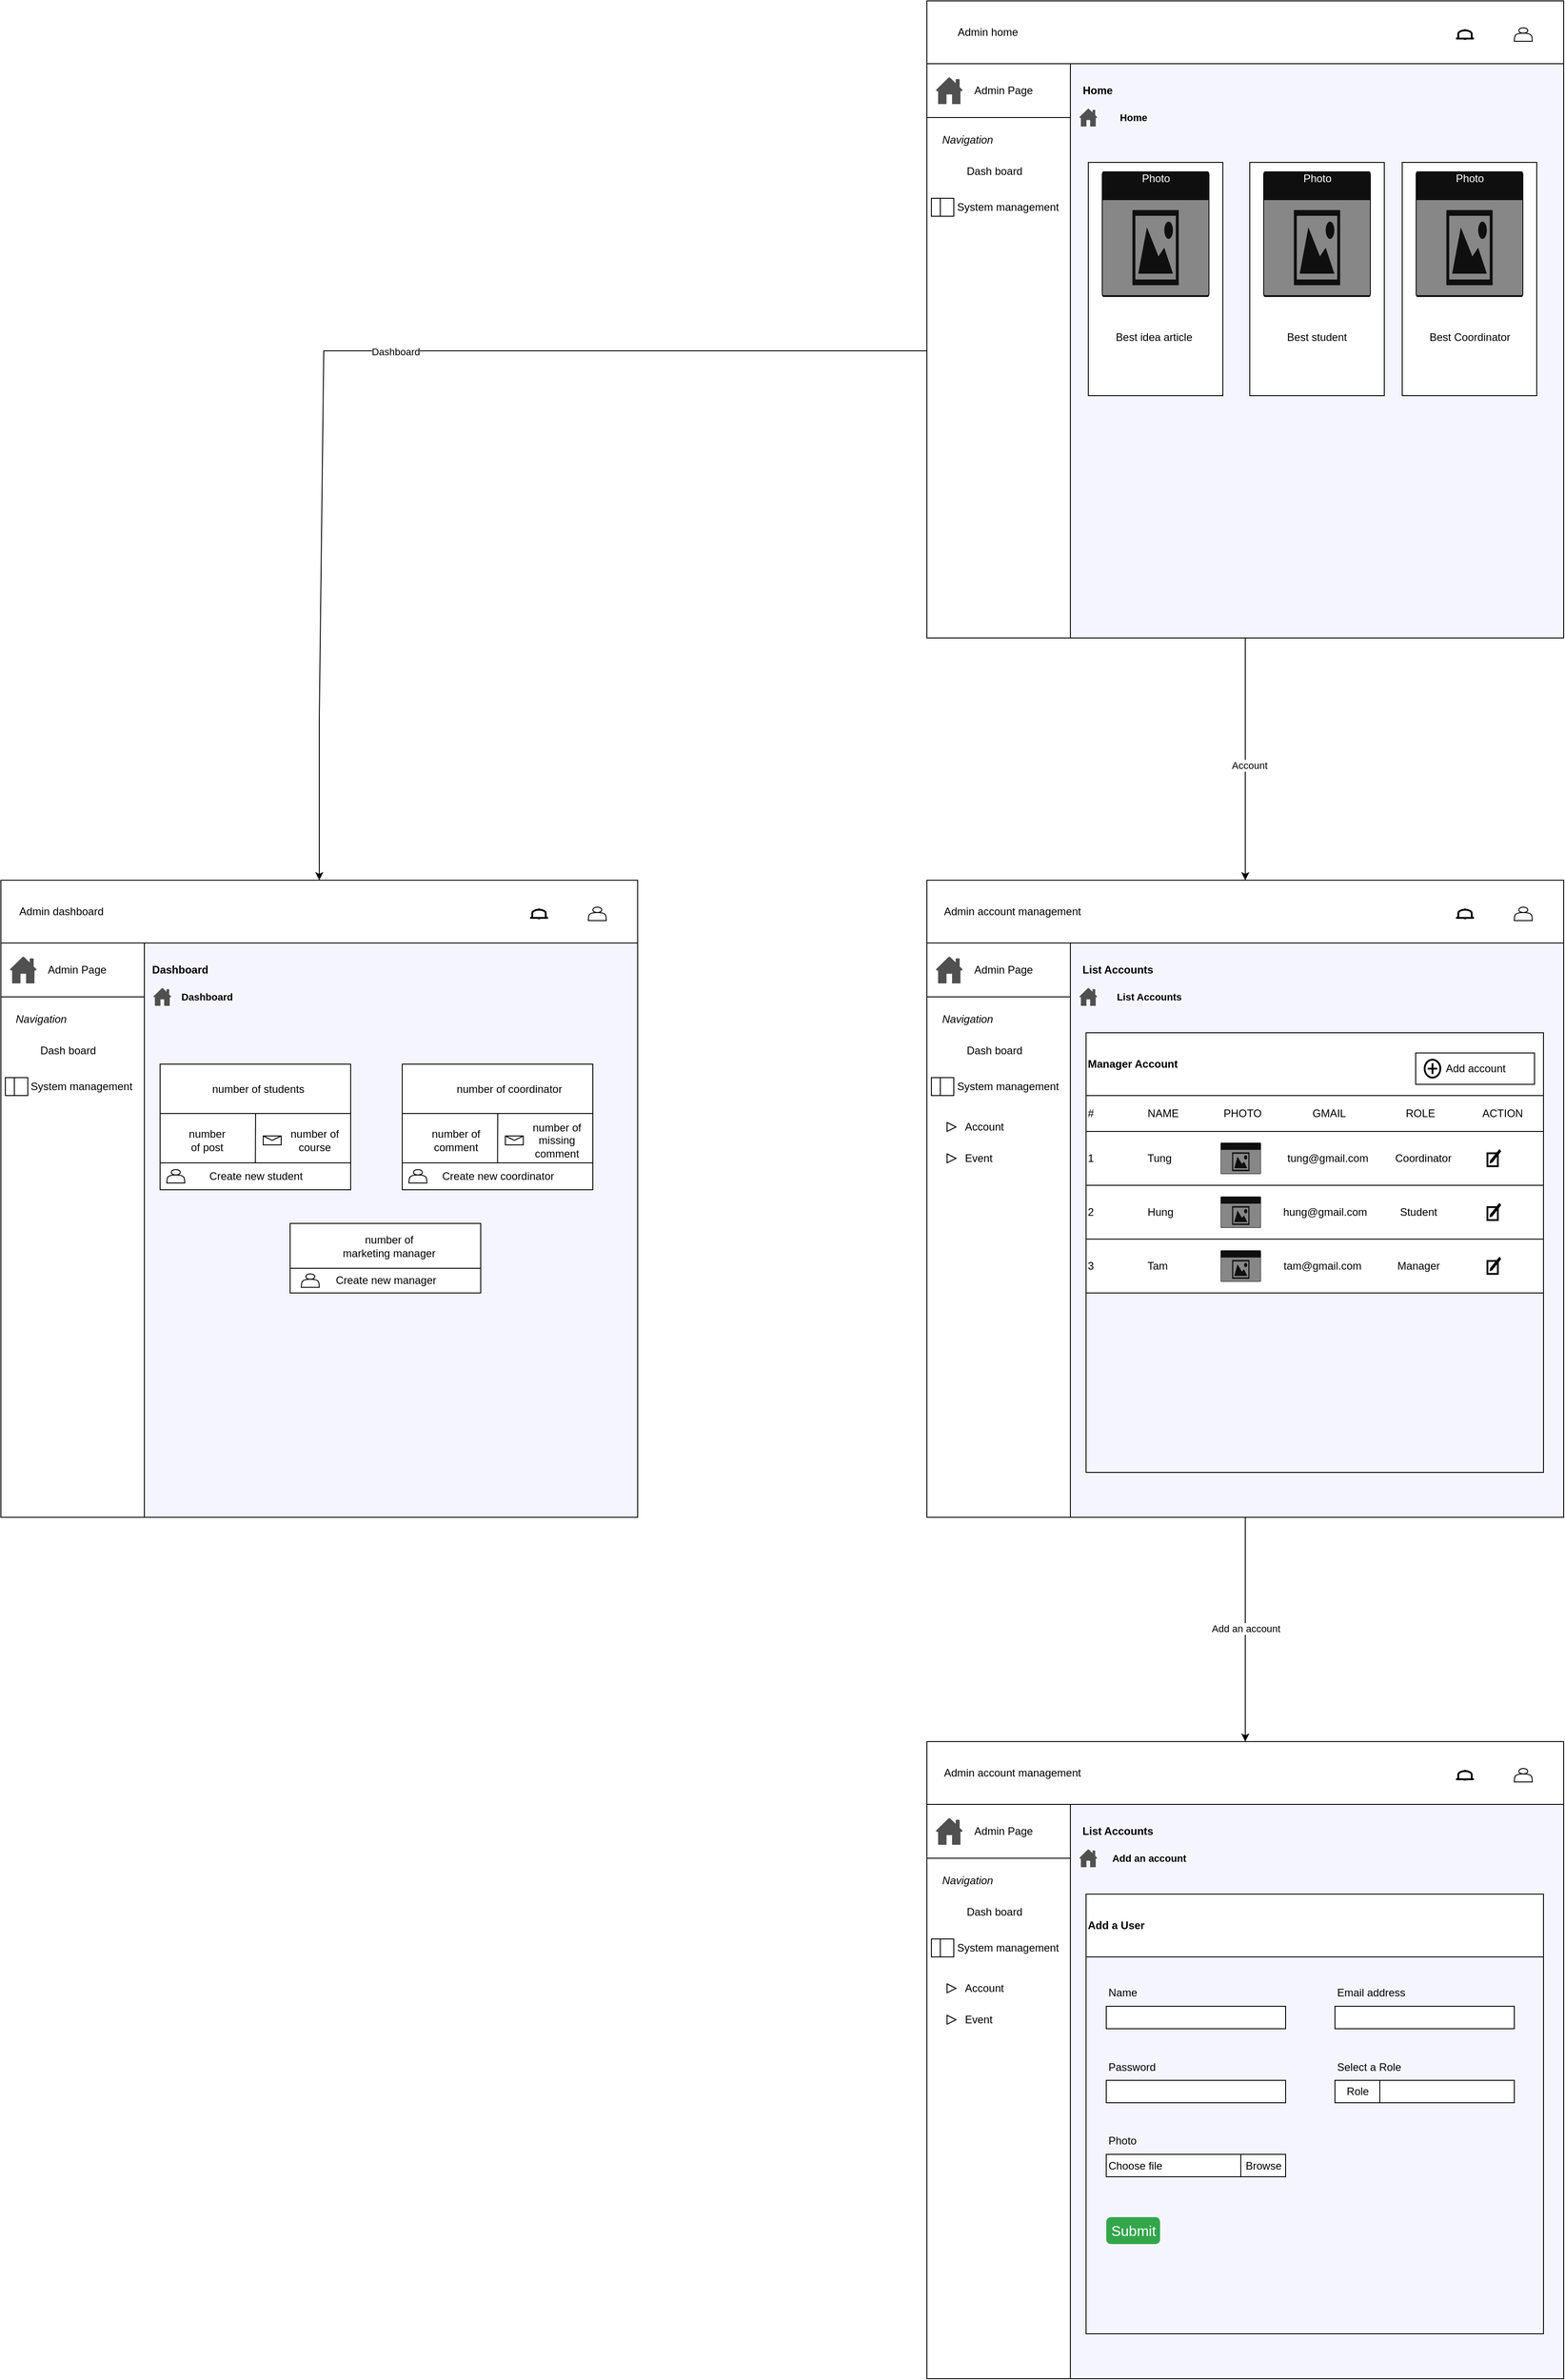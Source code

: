 <mxfile version="24.2.1" type="github">
  <diagram name="wireframe admin" id="rL5e0oN_YTX8aWdYo2cD">
    <mxGraphModel dx="2522" dy="870" grid="1" gridSize="10" guides="1" tooltips="1" connect="1" arrows="1" fold="1" page="1" pageScale="1" pageWidth="850" pageHeight="1100" math="0" shadow="0">
      <root>
        <mxCell id="0" />
        <mxCell id="1" parent="0" />
        <mxCell id="1IiO7rAWY404VuCAk3OG-1" value="" style="whiteSpace=wrap;html=1;aspect=fixed;strokeColor=#000000;fillColor=#f5f5ff;" parent="1" vertex="1">
          <mxGeometry x="332.5" y="40" width="710" height="710" as="geometry" />
        </mxCell>
        <mxCell id="1IiO7rAWY404VuCAk3OG-2" value="" style="rounded=0;whiteSpace=wrap;html=1;" parent="1" vertex="1">
          <mxGeometry x="332.5" y="40" width="710" height="70" as="geometry" />
        </mxCell>
        <mxCell id="1IiO7rAWY404VuCAk3OG-3" value="" style="rounded=0;whiteSpace=wrap;html=1;" parent="1" vertex="1">
          <mxGeometry x="332.5" y="110" width="160" height="640" as="geometry" />
        </mxCell>
        <mxCell id="1IiO7rAWY404VuCAk3OG-4" value="" style="rounded=0;whiteSpace=wrap;html=1;" parent="1" vertex="1">
          <mxGeometry x="332.5" y="110" width="160" height="60" as="geometry" />
        </mxCell>
        <mxCell id="1IiO7rAWY404VuCAk3OG-5" value="" style="shape=actor;whiteSpace=wrap;html=1;" parent="1" vertex="1">
          <mxGeometry x="987.5" y="70" width="20" height="15" as="geometry" />
        </mxCell>
        <mxCell id="1IiO7rAWY404VuCAk3OG-6" value="" style="html=1;verticalLabelPosition=bottom;align=center;labelBackgroundColor=#ffffff;verticalAlign=top;strokeWidth=2;strokeColor=#000000;shadow=0;dashed=0;shape=mxgraph.ios7.icons.bell;" parent="1" vertex="1">
          <mxGeometry x="922.5" y="72.5" width="20" height="10" as="geometry" />
        </mxCell>
        <mxCell id="1IiO7rAWY404VuCAk3OG-7" value="" style="sketch=0;pointerEvents=1;shadow=0;dashed=0;html=1;strokeColor=none;fillColor=#505050;labelPosition=center;verticalLabelPosition=bottom;verticalAlign=top;outlineConnect=0;align=center;shape=mxgraph.office.concepts.home;" parent="1" vertex="1">
          <mxGeometry x="502.5" y="160" width="20" height="20" as="geometry" />
        </mxCell>
        <mxCell id="1IiO7rAWY404VuCAk3OG-8" value="&lt;b&gt;Home&lt;/b&gt;" style="text;html=1;align=center;verticalAlign=middle;whiteSpace=wrap;rounded=0;" parent="1" vertex="1">
          <mxGeometry x="492.5" y="125" width="60" height="30" as="geometry" />
        </mxCell>
        <mxCell id="1IiO7rAWY404VuCAk3OG-9" value="&lt;b style=&quot;font-size: 11px;&quot;&gt;Home&lt;/b&gt;" style="text;html=1;align=center;verticalAlign=middle;whiteSpace=wrap;rounded=0;" parent="1" vertex="1">
          <mxGeometry x="532.5" y="155" width="60" height="30" as="geometry" />
        </mxCell>
        <mxCell id="1IiO7rAWY404VuCAk3OG-10" value="" style="sketch=0;pointerEvents=1;shadow=0;dashed=0;html=1;strokeColor=none;fillColor=#505050;labelPosition=center;verticalLabelPosition=bottom;verticalAlign=top;outlineConnect=0;align=center;shape=mxgraph.office.concepts.home;" parent="1" vertex="1">
          <mxGeometry x="342.5" y="125" width="30" height="30" as="geometry" />
        </mxCell>
        <mxCell id="1IiO7rAWY404VuCAk3OG-11" value="Admin Page" style="text;html=1;align=center;verticalAlign=middle;whiteSpace=wrap;rounded=0;" parent="1" vertex="1">
          <mxGeometry x="372.5" y="125" width="90" height="30" as="geometry" />
        </mxCell>
        <mxCell id="1IiO7rAWY404VuCAk3OG-12" value="" style="shape=image;verticalLabelPosition=bottom;labelBackgroundColor=default;verticalAlign=top;aspect=fixed;imageAspect=0;image=https://images.rawpixel.com/image_png_social_square/czNmcy1wcml2YXRlL3Jhd3BpeGVsX2ltYWdlcy93ZWJzaXRlX2NvbnRlbnQvbHIvdjk5My00MC5wbmc.png;" parent="1" vertex="1">
          <mxGeometry x="340" y="220" width="20" height="20" as="geometry" />
        </mxCell>
        <mxCell id="1IiO7rAWY404VuCAk3OG-13" value="Dash board" style="text;html=1;align=center;verticalAlign=middle;whiteSpace=wrap;rounded=0;" parent="1" vertex="1">
          <mxGeometry x="362.5" y="215" width="90" height="30" as="geometry" />
        </mxCell>
        <mxCell id="1IiO7rAWY404VuCAk3OG-14" value="" style="shape=internalStorage;whiteSpace=wrap;html=1;backgroundOutline=1;dx=10;dy=20;" parent="1" vertex="1">
          <mxGeometry x="337.5" y="260" width="25" height="20" as="geometry" />
        </mxCell>
        <mxCell id="1IiO7rAWY404VuCAk3OG-15" value="System management" style="text;html=1;align=center;verticalAlign=middle;whiteSpace=wrap;rounded=0;" parent="1" vertex="1">
          <mxGeometry x="347.5" y="257.5" width="150" height="25" as="geometry" />
        </mxCell>
        <mxCell id="1IiO7rAWY404VuCAk3OG-16" value="" style="rounded=0;whiteSpace=wrap;html=1;" parent="1" vertex="1">
          <mxGeometry x="512.5" y="220" width="150" height="260" as="geometry" />
        </mxCell>
        <mxCell id="1IiO7rAWY404VuCAk3OG-17" value="Photo" style="html=1;whiteSpace=wrap;strokeColor=none;fillColor=#0f0f10;labelPosition=center;verticalLabelPosition=middle;verticalAlign=top;align=center;fontSize=12;outlineConnect=0;spacingTop=-6;fontColor=#FFFFFF;sketch=0;shape=mxgraph.sitemap.photo;" parent="1" vertex="1">
          <mxGeometry x="527.5" y="230" width="120" height="140" as="geometry" />
        </mxCell>
        <mxCell id="1IiO7rAWY404VuCAk3OG-18" value="Best idea article&amp;nbsp;" style="text;html=1;align=center;verticalAlign=middle;whiteSpace=wrap;rounded=0;" parent="1" vertex="1">
          <mxGeometry x="530" y="400" width="115" height="30" as="geometry" />
        </mxCell>
        <mxCell id="1IiO7rAWY404VuCAk3OG-19" value="" style="rounded=0;whiteSpace=wrap;html=1;" parent="1" vertex="1">
          <mxGeometry x="692.5" y="220" width="150" height="260" as="geometry" />
        </mxCell>
        <mxCell id="1IiO7rAWY404VuCAk3OG-20" value="Photo" style="html=1;whiteSpace=wrap;strokeColor=none;fillColor=#0f0f10;labelPosition=center;verticalLabelPosition=middle;verticalAlign=top;align=center;fontSize=12;outlineConnect=0;spacingTop=-6;fontColor=#FFFFFF;sketch=0;shape=mxgraph.sitemap.photo;" parent="1" vertex="1">
          <mxGeometry x="707.5" y="230" width="120" height="140" as="geometry" />
        </mxCell>
        <mxCell id="1IiO7rAWY404VuCAk3OG-21" value="Best student" style="text;html=1;align=center;verticalAlign=middle;whiteSpace=wrap;rounded=0;" parent="1" vertex="1">
          <mxGeometry x="720" y="400" width="95" height="30" as="geometry" />
        </mxCell>
        <mxCell id="1IiO7rAWY404VuCAk3OG-22" value="" style="rounded=0;whiteSpace=wrap;html=1;" parent="1" vertex="1">
          <mxGeometry x="862.5" y="220" width="150" height="260" as="geometry" />
        </mxCell>
        <mxCell id="1IiO7rAWY404VuCAk3OG-23" value="Photo" style="html=1;whiteSpace=wrap;strokeColor=none;fillColor=#0f0f10;labelPosition=center;verticalLabelPosition=middle;verticalAlign=top;align=center;fontSize=12;outlineConnect=0;spacingTop=-6;fontColor=#FFFFFF;sketch=0;shape=mxgraph.sitemap.photo;" parent="1" vertex="1">
          <mxGeometry x="877.5" y="230" width="120" height="140" as="geometry" />
        </mxCell>
        <mxCell id="1IiO7rAWY404VuCAk3OG-24" value="Best Coordinator" style="text;html=1;align=center;verticalAlign=middle;whiteSpace=wrap;rounded=0;" parent="1" vertex="1">
          <mxGeometry x="887.5" y="400" width="100" height="30" as="geometry" />
        </mxCell>
        <mxCell id="1IiO7rAWY404VuCAk3OG-25" value="&lt;i&gt;Navigation&lt;/i&gt;" style="text;html=1;align=center;verticalAlign=middle;whiteSpace=wrap;rounded=0;" parent="1" vertex="1">
          <mxGeometry x="347.5" y="180" width="60" height="30" as="geometry" />
        </mxCell>
        <mxCell id="1IiO7rAWY404VuCAk3OG-26" value="Admin home" style="text;html=1;align=center;verticalAlign=middle;whiteSpace=wrap;rounded=0;" parent="1" vertex="1">
          <mxGeometry x="347.5" y="60" width="105" height="30" as="geometry" />
        </mxCell>
        <mxCell id="1IiO7rAWY404VuCAk3OG-27" value="" style="whiteSpace=wrap;html=1;aspect=fixed;strokeColor=#000000;fillColor=#f5f5ff;" parent="1" vertex="1">
          <mxGeometry x="-700" y="1020" width="710" height="710" as="geometry" />
        </mxCell>
        <mxCell id="1IiO7rAWY404VuCAk3OG-28" value="" style="rounded=0;whiteSpace=wrap;html=1;" parent="1" vertex="1">
          <mxGeometry x="-700" y="1020" width="710" height="70" as="geometry" />
        </mxCell>
        <mxCell id="1IiO7rAWY404VuCAk3OG-29" value="" style="rounded=0;whiteSpace=wrap;html=1;" parent="1" vertex="1">
          <mxGeometry x="-700" y="1090" width="160" height="640" as="geometry" />
        </mxCell>
        <mxCell id="1IiO7rAWY404VuCAk3OG-30" value="" style="rounded=0;whiteSpace=wrap;html=1;" parent="1" vertex="1">
          <mxGeometry x="-700" y="1090" width="160" height="60" as="geometry" />
        </mxCell>
        <mxCell id="1IiO7rAWY404VuCAk3OG-31" value="" style="shape=actor;whiteSpace=wrap;html=1;" parent="1" vertex="1">
          <mxGeometry x="-45" y="1050" width="20" height="15" as="geometry" />
        </mxCell>
        <mxCell id="1IiO7rAWY404VuCAk3OG-32" value="" style="html=1;verticalLabelPosition=bottom;align=center;labelBackgroundColor=#ffffff;verticalAlign=top;strokeWidth=2;strokeColor=#000000;shadow=0;dashed=0;shape=mxgraph.ios7.icons.bell;" parent="1" vertex="1">
          <mxGeometry x="-110" y="1052.5" width="20" height="10" as="geometry" />
        </mxCell>
        <mxCell id="1IiO7rAWY404VuCAk3OG-33" value="" style="sketch=0;pointerEvents=1;shadow=0;dashed=0;html=1;strokeColor=none;fillColor=#505050;labelPosition=center;verticalLabelPosition=bottom;verticalAlign=top;outlineConnect=0;align=center;shape=mxgraph.office.concepts.home;" parent="1" vertex="1">
          <mxGeometry x="-530" y="1140" width="20" height="20" as="geometry" />
        </mxCell>
        <mxCell id="1IiO7rAWY404VuCAk3OG-34" value="&lt;b&gt;Dashboard&lt;/b&gt;" style="text;html=1;align=center;verticalAlign=middle;whiteSpace=wrap;rounded=0;" parent="1" vertex="1">
          <mxGeometry x="-530" y="1105" width="60" height="30" as="geometry" />
        </mxCell>
        <mxCell id="1IiO7rAWY404VuCAk3OG-35" value="&lt;b style=&quot;font-size: 11px;&quot;&gt;Dashboard&lt;/b&gt;" style="text;html=1;align=center;verticalAlign=middle;whiteSpace=wrap;rounded=0;" parent="1" vertex="1">
          <mxGeometry x="-500" y="1135" width="60" height="30" as="geometry" />
        </mxCell>
        <mxCell id="1IiO7rAWY404VuCAk3OG-36" value="" style="sketch=0;pointerEvents=1;shadow=0;dashed=0;html=1;strokeColor=none;fillColor=#505050;labelPosition=center;verticalLabelPosition=bottom;verticalAlign=top;outlineConnect=0;align=center;shape=mxgraph.office.concepts.home;" parent="1" vertex="1">
          <mxGeometry x="-690" y="1105" width="30" height="30" as="geometry" />
        </mxCell>
        <mxCell id="1IiO7rAWY404VuCAk3OG-37" value="Admin Page" style="text;html=1;align=center;verticalAlign=middle;whiteSpace=wrap;rounded=0;" parent="1" vertex="1">
          <mxGeometry x="-660" y="1105" width="90" height="30" as="geometry" />
        </mxCell>
        <mxCell id="1IiO7rAWY404VuCAk3OG-38" value="" style="shape=image;verticalLabelPosition=bottom;labelBackgroundColor=default;verticalAlign=top;aspect=fixed;imageAspect=0;image=https://images.rawpixel.com/image_png_social_square/czNmcy1wcml2YXRlL3Jhd3BpeGVsX2ltYWdlcy93ZWJzaXRlX2NvbnRlbnQvbHIvdjk5My00MC5wbmc.png;" parent="1" vertex="1">
          <mxGeometry x="-692.5" y="1200" width="20" height="20" as="geometry" />
        </mxCell>
        <mxCell id="1IiO7rAWY404VuCAk3OG-39" value="Dash board" style="text;html=1;align=center;verticalAlign=middle;whiteSpace=wrap;rounded=0;" parent="1" vertex="1">
          <mxGeometry x="-670" y="1195" width="90" height="30" as="geometry" />
        </mxCell>
        <mxCell id="1IiO7rAWY404VuCAk3OG-40" value="" style="shape=internalStorage;whiteSpace=wrap;html=1;backgroundOutline=1;dx=10;dy=20;" parent="1" vertex="1">
          <mxGeometry x="-695" y="1240" width="25" height="20" as="geometry" />
        </mxCell>
        <mxCell id="1IiO7rAWY404VuCAk3OG-41" value="System management" style="text;html=1;align=center;verticalAlign=middle;whiteSpace=wrap;rounded=0;" parent="1" vertex="1">
          <mxGeometry x="-685" y="1237.5" width="150" height="25" as="geometry" />
        </mxCell>
        <mxCell id="1IiO7rAWY404VuCAk3OG-42" value="&lt;i&gt;Navigation&lt;/i&gt;" style="text;html=1;align=center;verticalAlign=middle;whiteSpace=wrap;rounded=0;" parent="1" vertex="1">
          <mxGeometry x="-685" y="1160" width="60" height="30" as="geometry" />
        </mxCell>
        <mxCell id="1IiO7rAWY404VuCAk3OG-43" value="Admin dashboard" style="text;html=1;align=center;verticalAlign=middle;whiteSpace=wrap;rounded=0;" parent="1" vertex="1">
          <mxGeometry x="-685" y="1040" width="105" height="30" as="geometry" />
        </mxCell>
        <mxCell id="1IiO7rAWY404VuCAk3OG-44" value="" style="rounded=0;whiteSpace=wrap;html=1;" parent="1" vertex="1">
          <mxGeometry x="-522.5" y="1225" width="212.5" height="110" as="geometry" />
        </mxCell>
        <mxCell id="1IiO7rAWY404VuCAk3OG-45" value="" style="endArrow=none;html=1;rounded=0;exitX=0;exitY=0.5;exitDx=0;exitDy=0;entryX=1;entryY=0.5;entryDx=0;entryDy=0;" parent="1" source="1IiO7rAWY404VuCAk3OG-44" target="1IiO7rAWY404VuCAk3OG-44" edge="1">
          <mxGeometry width="50" height="50" relative="1" as="geometry">
            <mxPoint x="-420" y="1330" as="sourcePoint" />
            <mxPoint x="-440" y="1290" as="targetPoint" />
          </mxGeometry>
        </mxCell>
        <mxCell id="1IiO7rAWY404VuCAk3OG-46" value="" style="endArrow=none;html=1;rounded=0;exitX=0.5;exitY=1;exitDx=0;exitDy=0;" parent="1" source="1IiO7rAWY404VuCAk3OG-44" edge="1">
          <mxGeometry width="50" height="50" relative="1" as="geometry">
            <mxPoint x="-420" y="1330" as="sourcePoint" />
            <mxPoint x="-416" y="1280" as="targetPoint" />
          </mxGeometry>
        </mxCell>
        <mxCell id="1IiO7rAWY404VuCAk3OG-47" value="" style="shape=image;html=1;verticalAlign=top;verticalLabelPosition=bottom;labelBackgroundColor=#ffffff;imageAspect=0;aspect=fixed;image=https://cdn0.iconfinder.com/data/icons/evericons-24px-vol-1/24/eye-128.png" parent="1" vertex="1">
          <mxGeometry x="-515" y="1242.5" width="20" height="20" as="geometry" />
        </mxCell>
        <mxCell id="1IiO7rAWY404VuCAk3OG-48" value="number of course" style="text;html=1;align=center;verticalAlign=middle;whiteSpace=wrap;rounded=0;" parent="1" vertex="1">
          <mxGeometry x="-380" y="1295" width="60" height="30" as="geometry" />
        </mxCell>
        <mxCell id="1IiO7rAWY404VuCAk3OG-49" value="number of students" style="text;html=1;align=center;verticalAlign=middle;whiteSpace=wrap;rounded=0;" parent="1" vertex="1">
          <mxGeometry x="-466.25" y="1237.5" width="106.25" height="30" as="geometry" />
        </mxCell>
        <mxCell id="1IiO7rAWY404VuCAk3OG-50" value="" style="shape=image;html=1;verticalAlign=top;verticalLabelPosition=bottom;labelBackgroundColor=#ffffff;imageAspect=0;aspect=fixed;image=https://cdn4.iconfinder.com/data/icons/48-bubbles/48/12.File-128.png" parent="1" vertex="1">
          <mxGeometry x="-515" y="1300" width="20" height="20" as="geometry" />
        </mxCell>
        <mxCell id="1IiO7rAWY404VuCAk3OG-51" value="number of post" style="text;html=1;align=center;verticalAlign=middle;whiteSpace=wrap;rounded=0;" parent="1" vertex="1">
          <mxGeometry x="-495" y="1295" width="50" height="30" as="geometry" />
        </mxCell>
        <mxCell id="1IiO7rAWY404VuCAk3OG-52" value="" style="shape=message;html=1;html=1;outlineConnect=0;labelPosition=center;verticalLabelPosition=bottom;align=center;verticalAlign=top;" parent="1" vertex="1">
          <mxGeometry x="-407.5" y="1305" width="20" height="10" as="geometry" />
        </mxCell>
        <mxCell id="1IiO7rAWY404VuCAk3OG-53" value="" style="rounded=0;whiteSpace=wrap;html=1;" parent="1" vertex="1">
          <mxGeometry x="-252.5" y="1225" width="212.5" height="110" as="geometry" />
        </mxCell>
        <mxCell id="1IiO7rAWY404VuCAk3OG-54" value="" style="endArrow=none;html=1;rounded=0;exitX=0;exitY=0.5;exitDx=0;exitDy=0;entryX=1;entryY=0.5;entryDx=0;entryDy=0;" parent="1" source="1IiO7rAWY404VuCAk3OG-53" target="1IiO7rAWY404VuCAk3OG-53" edge="1">
          <mxGeometry width="50" height="50" relative="1" as="geometry">
            <mxPoint x="-150" y="1330" as="sourcePoint" />
            <mxPoint x="-170" y="1290" as="targetPoint" />
          </mxGeometry>
        </mxCell>
        <mxCell id="1IiO7rAWY404VuCAk3OG-55" value="" style="endArrow=none;html=1;rounded=0;exitX=0.5;exitY=1;exitDx=0;exitDy=0;" parent="1" source="1IiO7rAWY404VuCAk3OG-53" edge="1">
          <mxGeometry width="50" height="50" relative="1" as="geometry">
            <mxPoint x="-150" y="1330" as="sourcePoint" />
            <mxPoint x="-146" y="1280" as="targetPoint" />
          </mxGeometry>
        </mxCell>
        <mxCell id="1IiO7rAWY404VuCAk3OG-56" value="" style="shape=image;html=1;verticalAlign=top;verticalLabelPosition=bottom;labelBackgroundColor=#ffffff;imageAspect=0;aspect=fixed;image=https://cdn0.iconfinder.com/data/icons/evericons-24px-vol-1/24/eye-128.png" parent="1" vertex="1">
          <mxGeometry x="-245" y="1242.5" width="20" height="20" as="geometry" />
        </mxCell>
        <mxCell id="1IiO7rAWY404VuCAk3OG-57" value="number of missing comment" style="text;html=1;align=center;verticalAlign=middle;whiteSpace=wrap;rounded=0;" parent="1" vertex="1">
          <mxGeometry x="-110" y="1295" width="60" height="30" as="geometry" />
        </mxCell>
        <mxCell id="1IiO7rAWY404VuCAk3OG-58" value="number of coordinator" style="text;html=1;align=center;verticalAlign=middle;whiteSpace=wrap;rounded=0;" parent="1" vertex="1">
          <mxGeometry x="-196.25" y="1237.5" width="126.25" height="30" as="geometry" />
        </mxCell>
        <mxCell id="1IiO7rAWY404VuCAk3OG-59" value="" style="shape=image;html=1;verticalAlign=top;verticalLabelPosition=bottom;labelBackgroundColor=#ffffff;imageAspect=0;aspect=fixed;image=https://cdn4.iconfinder.com/data/icons/48-bubbles/48/12.File-128.png" parent="1" vertex="1">
          <mxGeometry x="-245" y="1300" width="20" height="20" as="geometry" />
        </mxCell>
        <mxCell id="1IiO7rAWY404VuCAk3OG-60" value="number of comment" style="text;html=1;align=center;verticalAlign=middle;whiteSpace=wrap;rounded=0;" parent="1" vertex="1">
          <mxGeometry x="-225" y="1295" width="65" height="30" as="geometry" />
        </mxCell>
        <mxCell id="1IiO7rAWY404VuCAk3OG-61" value="" style="shape=message;html=1;html=1;outlineConnect=0;labelPosition=center;verticalLabelPosition=bottom;align=center;verticalAlign=top;" parent="1" vertex="1">
          <mxGeometry x="-137.5" y="1305" width="20" height="10" as="geometry" />
        </mxCell>
        <mxCell id="1IiO7rAWY404VuCAk3OG-62" value="" style="rounded=0;whiteSpace=wrap;html=1;" parent="1" vertex="1">
          <mxGeometry x="-377.5" y="1402.5" width="212.5" height="50" as="geometry" />
        </mxCell>
        <mxCell id="1IiO7rAWY404VuCAk3OG-63" value="" style="shape=image;html=1;verticalAlign=top;verticalLabelPosition=bottom;labelBackgroundColor=#ffffff;imageAspect=0;aspect=fixed;image=https://cdn0.iconfinder.com/data/icons/evericons-24px-vol-1/24/eye-128.png" parent="1" vertex="1">
          <mxGeometry x="-365" y="1417.5" width="20" height="20" as="geometry" />
        </mxCell>
        <mxCell id="1IiO7rAWY404VuCAk3OG-64" value="number of marketing manager" style="text;html=1;align=center;verticalAlign=middle;whiteSpace=wrap;rounded=0;" parent="1" vertex="1">
          <mxGeometry x="-320" y="1412.5" width="106.25" height="30" as="geometry" />
        </mxCell>
        <mxCell id="1IiO7rAWY404VuCAk3OG-65" value="Create new student" style="rounded=0;whiteSpace=wrap;html=1;" parent="1" vertex="1">
          <mxGeometry x="-522.5" y="1335" width="212.5" height="30" as="geometry" />
        </mxCell>
        <mxCell id="1IiO7rAWY404VuCAk3OG-66" value="" style="shape=actor;whiteSpace=wrap;html=1;" parent="1" vertex="1">
          <mxGeometry x="-515" y="1342.5" width="20" height="15" as="geometry" />
        </mxCell>
        <mxCell id="1IiO7rAWY404VuCAk3OG-67" value="Create new coordinator" style="rounded=0;whiteSpace=wrap;html=1;" parent="1" vertex="1">
          <mxGeometry x="-252.5" y="1335" width="212.5" height="30" as="geometry" />
        </mxCell>
        <mxCell id="1IiO7rAWY404VuCAk3OG-68" value="" style="shape=actor;whiteSpace=wrap;html=1;" parent="1" vertex="1">
          <mxGeometry x="-245" y="1342.5" width="20" height="15" as="geometry" />
        </mxCell>
        <mxCell id="1IiO7rAWY404VuCAk3OG-69" value="Create new manager" style="rounded=0;whiteSpace=wrap;html=1;" parent="1" vertex="1">
          <mxGeometry x="-377.5" y="1452.5" width="212.5" height="27.5" as="geometry" />
        </mxCell>
        <mxCell id="1IiO7rAWY404VuCAk3OG-70" value="" style="shape=actor;whiteSpace=wrap;html=1;" parent="1" vertex="1">
          <mxGeometry x="-365" y="1458.75" width="20" height="15" as="geometry" />
        </mxCell>
        <mxCell id="1IiO7rAWY404VuCAk3OG-71" value="" style="whiteSpace=wrap;html=1;aspect=fixed;strokeColor=#000000;fillColor=#f5f5ff;" parent="1" vertex="1">
          <mxGeometry x="332.5" y="1020" width="710" height="710" as="geometry" />
        </mxCell>
        <mxCell id="1IiO7rAWY404VuCAk3OG-72" value="" style="rounded=0;whiteSpace=wrap;html=1;" parent="1" vertex="1">
          <mxGeometry x="332.5" y="1020" width="710" height="70" as="geometry" />
        </mxCell>
        <mxCell id="1IiO7rAWY404VuCAk3OG-73" value="" style="rounded=0;whiteSpace=wrap;html=1;" parent="1" vertex="1">
          <mxGeometry x="332.5" y="1090" width="160" height="640" as="geometry" />
        </mxCell>
        <mxCell id="1IiO7rAWY404VuCAk3OG-74" value="" style="rounded=0;whiteSpace=wrap;html=1;" parent="1" vertex="1">
          <mxGeometry x="332.5" y="1090" width="160" height="60" as="geometry" />
        </mxCell>
        <mxCell id="1IiO7rAWY404VuCAk3OG-75" value="" style="shape=actor;whiteSpace=wrap;html=1;" parent="1" vertex="1">
          <mxGeometry x="987.5" y="1050" width="20" height="15" as="geometry" />
        </mxCell>
        <mxCell id="1IiO7rAWY404VuCAk3OG-76" value="" style="html=1;verticalLabelPosition=bottom;align=center;labelBackgroundColor=#ffffff;verticalAlign=top;strokeWidth=2;strokeColor=#000000;shadow=0;dashed=0;shape=mxgraph.ios7.icons.bell;" parent="1" vertex="1">
          <mxGeometry x="922.5" y="1052.5" width="20" height="10" as="geometry" />
        </mxCell>
        <mxCell id="1IiO7rAWY404VuCAk3OG-77" value="" style="sketch=0;pointerEvents=1;shadow=0;dashed=0;html=1;strokeColor=none;fillColor=#505050;labelPosition=center;verticalLabelPosition=bottom;verticalAlign=top;outlineConnect=0;align=center;shape=mxgraph.office.concepts.home;" parent="1" vertex="1">
          <mxGeometry x="502.5" y="1140" width="20" height="20" as="geometry" />
        </mxCell>
        <mxCell id="1IiO7rAWY404VuCAk3OG-78" value="&lt;b&gt;List Accounts&lt;/b&gt;" style="text;html=1;align=center;verticalAlign=middle;whiteSpace=wrap;rounded=0;" parent="1" vertex="1">
          <mxGeometry x="502.5" y="1105" width="85" height="30" as="geometry" />
        </mxCell>
        <mxCell id="1IiO7rAWY404VuCAk3OG-79" value="&lt;b style=&quot;font-size: 11px;&quot;&gt;List Accounts&lt;/b&gt;" style="text;html=1;align=center;verticalAlign=middle;whiteSpace=wrap;rounded=0;" parent="1" vertex="1">
          <mxGeometry x="532.5" y="1135" width="95" height="30" as="geometry" />
        </mxCell>
        <mxCell id="1IiO7rAWY404VuCAk3OG-80" value="" style="sketch=0;pointerEvents=1;shadow=0;dashed=0;html=1;strokeColor=none;fillColor=#505050;labelPosition=center;verticalLabelPosition=bottom;verticalAlign=top;outlineConnect=0;align=center;shape=mxgraph.office.concepts.home;" parent="1" vertex="1">
          <mxGeometry x="342.5" y="1105" width="30" height="30" as="geometry" />
        </mxCell>
        <mxCell id="1IiO7rAWY404VuCAk3OG-81" value="Admin Page" style="text;html=1;align=center;verticalAlign=middle;whiteSpace=wrap;rounded=0;" parent="1" vertex="1">
          <mxGeometry x="372.5" y="1105" width="90" height="30" as="geometry" />
        </mxCell>
        <mxCell id="1IiO7rAWY404VuCAk3OG-82" value="" style="shape=image;verticalLabelPosition=bottom;labelBackgroundColor=default;verticalAlign=top;aspect=fixed;imageAspect=0;image=https://images.rawpixel.com/image_png_social_square/czNmcy1wcml2YXRlL3Jhd3BpeGVsX2ltYWdlcy93ZWJzaXRlX2NvbnRlbnQvbHIvdjk5My00MC5wbmc.png;" parent="1" vertex="1">
          <mxGeometry x="340" y="1200" width="20" height="20" as="geometry" />
        </mxCell>
        <mxCell id="1IiO7rAWY404VuCAk3OG-83" value="Dash board" style="text;html=1;align=center;verticalAlign=middle;whiteSpace=wrap;rounded=0;" parent="1" vertex="1">
          <mxGeometry x="362.5" y="1195" width="90" height="30" as="geometry" />
        </mxCell>
        <mxCell id="1IiO7rAWY404VuCAk3OG-84" value="" style="shape=internalStorage;whiteSpace=wrap;html=1;backgroundOutline=1;dx=10;dy=20;" parent="1" vertex="1">
          <mxGeometry x="337.5" y="1240" width="25" height="20" as="geometry" />
        </mxCell>
        <mxCell id="1IiO7rAWY404VuCAk3OG-85" value="System management" style="text;html=1;align=center;verticalAlign=middle;whiteSpace=wrap;rounded=0;" parent="1" vertex="1">
          <mxGeometry x="347.5" y="1237.5" width="150" height="25" as="geometry" />
        </mxCell>
        <mxCell id="1IiO7rAWY404VuCAk3OG-86" value="&lt;i&gt;Navigation&lt;/i&gt;" style="text;html=1;align=center;verticalAlign=middle;whiteSpace=wrap;rounded=0;" parent="1" vertex="1">
          <mxGeometry x="347.5" y="1160" width="60" height="30" as="geometry" />
        </mxCell>
        <mxCell id="1IiO7rAWY404VuCAk3OG-87" value="Admin account management" style="text;html=1;align=center;verticalAlign=middle;whiteSpace=wrap;rounded=0;" parent="1" vertex="1">
          <mxGeometry x="347.5" y="1040" width="160" height="30" as="geometry" />
        </mxCell>
        <mxCell id="1IiO7rAWY404VuCAk3OG-88" value="" style="triangle;whiteSpace=wrap;html=1;" parent="1" vertex="1">
          <mxGeometry x="355" y="1290" width="10" height="10" as="geometry" />
        </mxCell>
        <mxCell id="1IiO7rAWY404VuCAk3OG-89" value="Account" style="text;html=1;align=left;verticalAlign=middle;whiteSpace=wrap;rounded=0;" parent="1" vertex="1">
          <mxGeometry x="372.5" y="1280" width="60" height="30" as="geometry" />
        </mxCell>
        <mxCell id="1IiO7rAWY404VuCAk3OG-90" value="" style="triangle;whiteSpace=wrap;html=1;" parent="1" vertex="1">
          <mxGeometry x="355" y="1325" width="10" height="10" as="geometry" />
        </mxCell>
        <mxCell id="1IiO7rAWY404VuCAk3OG-91" value="Event" style="text;html=1;align=left;verticalAlign=middle;whiteSpace=wrap;rounded=0;" parent="1" vertex="1">
          <mxGeometry x="372.5" y="1315" width="60" height="30" as="geometry" />
        </mxCell>
        <mxCell id="1IiO7rAWY404VuCAk3OG-92" value="Manager Account" style="swimlane;whiteSpace=wrap;html=1;align=left;startSize=70;" parent="1" vertex="1">
          <mxGeometry x="510" y="1190" width="510" height="490" as="geometry">
            <mxRectangle x="502.5" y="2060" width="130" height="70" as="alternateBounds" />
          </mxGeometry>
        </mxCell>
        <mxCell id="1IiO7rAWY404VuCAk3OG-93" value="Add account" style="rounded=0;whiteSpace=wrap;html=1;align=center;" parent="1IiO7rAWY404VuCAk3OG-92" vertex="1">
          <mxGeometry x="367.5" y="22.5" width="132.5" height="35" as="geometry" />
        </mxCell>
        <mxCell id="1IiO7rAWY404VuCAk3OG-94" value="" style="html=1;verticalLabelPosition=bottom;align=center;labelBackgroundColor=#ffffff;verticalAlign=top;strokeWidth=2;strokeColor=#000000;shadow=0;dashed=0;shape=mxgraph.ios7.icons.add;" parent="1IiO7rAWY404VuCAk3OG-92" vertex="1">
          <mxGeometry x="377.5" y="30" width="17.5" height="20" as="geometry" />
        </mxCell>
        <mxCell id="1IiO7rAWY404VuCAk3OG-95" value="#&amp;nbsp; &amp;nbsp; &amp;nbsp; &amp;nbsp; &amp;nbsp; &amp;nbsp; &amp;nbsp; &amp;nbsp; &amp;nbsp; NAME&amp;nbsp; &amp;nbsp; &amp;nbsp; &amp;nbsp; &amp;nbsp; &amp;nbsp; &amp;nbsp; &amp;nbsp;PHOTO&amp;nbsp; &amp;nbsp; &amp;nbsp; &amp;nbsp; &amp;nbsp; &amp;nbsp; &amp;nbsp; &amp;nbsp; &amp;nbsp;GMAIL&amp;nbsp; &amp;nbsp; &amp;nbsp; &amp;nbsp; &amp;nbsp; &amp;nbsp; &amp;nbsp; &amp;nbsp; &amp;nbsp; &amp;nbsp; ROLE&amp;nbsp; &amp;nbsp; &amp;nbsp; &amp;nbsp; &amp;nbsp; &amp;nbsp; &amp;nbsp; &amp;nbsp; ACTION" style="rounded=0;whiteSpace=wrap;html=1;align=left;" parent="1IiO7rAWY404VuCAk3OG-92" vertex="1">
          <mxGeometry y="70" width="510" height="40" as="geometry" />
        </mxCell>
        <mxCell id="1IiO7rAWY404VuCAk3OG-96" value="1&amp;nbsp; &amp;nbsp; &amp;nbsp; &amp;nbsp; &amp;nbsp; &amp;nbsp; &amp;nbsp; &amp;nbsp; &amp;nbsp; Tung&amp;nbsp; &amp;nbsp; &amp;nbsp; &amp;nbsp; &amp;nbsp; &amp;nbsp; &amp;nbsp; &amp;nbsp; &amp;nbsp;PHOTO&amp;nbsp; &amp;nbsp; &amp;nbsp; &amp;nbsp; &amp;nbsp;tung@gmail.com&amp;nbsp; &amp;nbsp; &amp;nbsp; &amp;nbsp; &amp;nbsp;Coordinator" style="rounded=0;whiteSpace=wrap;html=1;align=left;" parent="1" vertex="1">
          <mxGeometry x="510" y="1300" width="510" height="60" as="geometry" />
        </mxCell>
        <mxCell id="1IiO7rAWY404VuCAk3OG-97" value="" style="html=1;whiteSpace=wrap;strokeColor=none;fillColor=#0f0f10;labelPosition=center;verticalLabelPosition=middle;verticalAlign=top;align=center;fontSize=12;outlineConnect=0;spacingTop=-6;fontColor=#FFFFFF;sketch=0;shape=mxgraph.sitemap.photo;" parent="1" vertex="1">
          <mxGeometry x="660" y="1312.5" width="45" height="35" as="geometry" />
        </mxCell>
        <mxCell id="1IiO7rAWY404VuCAk3OG-98" value="" style="shape=image;verticalLabelPosition=bottom;labelBackgroundColor=default;verticalAlign=top;aspect=fixed;imageAspect=0;image=https://static.vecteezy.com/system/resources/thumbnails/003/241/364/small/trash-bin-icon-line-vector.jpg;" parent="1" vertex="1">
          <mxGeometry x="962.5" y="1307.5" width="45" height="45" as="geometry" />
        </mxCell>
        <mxCell id="1IiO7rAWY404VuCAk3OG-99" value="" style="html=1;verticalLabelPosition=bottom;align=center;labelBackgroundColor=#ffffff;verticalAlign=top;strokeWidth=2;strokeColor=#000000;shadow=0;dashed=0;shape=mxgraph.ios7.icons.compose;" parent="1" vertex="1">
          <mxGeometry x="957.5" y="1321.25" width="14.1" height="17.5" as="geometry" />
        </mxCell>
        <mxCell id="1IiO7rAWY404VuCAk3OG-100" value="2&amp;nbsp; &amp;nbsp; &amp;nbsp; &amp;nbsp; &amp;nbsp; &amp;nbsp; &amp;nbsp; &amp;nbsp; &amp;nbsp; Hung&amp;nbsp; &amp;nbsp; &amp;nbsp; &amp;nbsp; &amp;nbsp; &amp;nbsp; &amp;nbsp; &amp;nbsp; PHO&lt;span style=&quot;color: rgba(0, 0, 0, 0); font-family: monospace; font-size: 0px; text-wrap: nowrap;&quot;&gt;%3CmxGraphModel%3E%3Croot%3E%3CmxCell%20id%3D%220%22%2F%3E%3CmxCell%20id%3D%221%22%20parent%3D%220%22%2F%3E%3CmxCell%20id%3D%222%22%20value%3D%22%22%20style%3D%22html%3D1%3BwhiteSpace%3Dwrap%3BstrokeColor%3Dnone%3BfillColor%3D%230f0f10%3BlabelPosition%3Dcenter%3BverticalLabelPosition%3Dmiddle%3BverticalAlign%3Dtop%3Balign%3Dcenter%3BfontSize%3D12%3BoutlineConnect%3D0%3BspacingTop%3D-6%3BfontColor%3D%23FFFFFF%3Bsketch%3D0%3Bshape%3Dmxgraph.sitemap.photo%3B%22%20vertex%3D%221%22%20parent%3D%221%22%3E%3CmxGeometry%20x%3D%22652.5%22%20y%3D%222182.5%22%20width%3D%2245%22%20height%3D%2235%22%20as%3D%22geometry%22%2F%3E%3C%2FmxCell%3E%3C%2Froot%3E%3C%2FmxGraphModel%3E&lt;/span&gt;TO&amp;nbsp; &amp;nbsp; &amp;nbsp; &amp;nbsp; hung@gmail.com&amp;nbsp; &amp;nbsp; &amp;nbsp; &amp;nbsp; &amp;nbsp; &amp;nbsp;Student" style="rounded=0;whiteSpace=wrap;html=1;align=left;" parent="1" vertex="1">
          <mxGeometry x="510" y="1360" width="510" height="60" as="geometry" />
        </mxCell>
        <mxCell id="1IiO7rAWY404VuCAk3OG-101" value="" style="html=1;whiteSpace=wrap;strokeColor=none;fillColor=#0f0f10;labelPosition=center;verticalLabelPosition=middle;verticalAlign=top;align=center;fontSize=12;outlineConnect=0;spacingTop=-6;fontColor=#FFFFFF;sketch=0;shape=mxgraph.sitemap.photo;" parent="1" vertex="1">
          <mxGeometry x="660" y="1372.5" width="45" height="35" as="geometry" />
        </mxCell>
        <mxCell id="1IiO7rAWY404VuCAk3OG-102" value="" style="shape=image;verticalLabelPosition=bottom;labelBackgroundColor=default;verticalAlign=top;aspect=fixed;imageAspect=0;image=https://static.vecteezy.com/system/resources/thumbnails/003/241/364/small/trash-bin-icon-line-vector.jpg;" parent="1" vertex="1">
          <mxGeometry x="962.5" y="1367.5" width="45" height="45" as="geometry" />
        </mxCell>
        <mxCell id="1IiO7rAWY404VuCAk3OG-103" value="" style="html=1;verticalLabelPosition=bottom;align=center;labelBackgroundColor=#ffffff;verticalAlign=top;strokeWidth=2;strokeColor=#000000;shadow=0;dashed=0;shape=mxgraph.ios7.icons.compose;" parent="1" vertex="1">
          <mxGeometry x="957.5" y="1381.25" width="14.1" height="17.5" as="geometry" />
        </mxCell>
        <mxCell id="1IiO7rAWY404VuCAk3OG-104" value="3&amp;nbsp; &amp;nbsp; &amp;nbsp; &amp;nbsp; &amp;nbsp; &amp;nbsp; &amp;nbsp; &amp;nbsp; &amp;nbsp; Tam&amp;nbsp; &amp;nbsp; &amp;nbsp; &amp;nbsp; &amp;nbsp; &amp;nbsp; &amp;nbsp; &amp;nbsp; &amp;nbsp; PHO&lt;span style=&quot;color: rgba(0, 0, 0, 0); font-family: monospace; font-size: 0px; text-wrap: nowrap;&quot;&gt;%3CmxGraphModel%3E%3Croot%3E%3CmxCell%20id%3D%220%22%2F%3E%3CmxCell%20id%3D%221%22%20parent%3D%220%22%2F%3E%3CmxCell%20id%3D%222%22%20value%3D%22%22%20style%3D%22html%3D1%3BwhiteSpace%3Dwrap%3BstrokeColor%3Dnone%3BfillColor%3D%230f0f10%3BlabelPosition%3Dcenter%3BverticalLabelPosition%3Dmiddle%3BverticalAlign%3Dtop%3Balign%3Dcenter%3BfontSize%3D12%3BoutlineConnect%3D0%3BspacingTop%3D-6%3BfontColor%3D%23FFFFFF%3Bsketch%3D0%3Bshape%3Dmxgraph.sitemap.photo%3B%22%20vertex%3D%221%22%20parent%3D%221%22%3E%3CmxGeometry%20x%3D%22652.5%22%20y%3D%222182.5%22%20width%3D%2245%22%20height%3D%2235%22%20as%3D%22geometry%22%2F%3E%3C%2FmxCell%3E%3C%2Froot%3E%3C%2FmxGraphModel%3E&lt;/span&gt;TO&amp;nbsp; &amp;nbsp; &amp;nbsp; &amp;nbsp; tam@gmail.com&amp;nbsp; &amp;nbsp; &amp;nbsp; &amp;nbsp; &amp;nbsp; &amp;nbsp; Manager" style="rounded=0;whiteSpace=wrap;html=1;align=left;" parent="1" vertex="1">
          <mxGeometry x="510" y="1420" width="510" height="60" as="geometry" />
        </mxCell>
        <mxCell id="1IiO7rAWY404VuCAk3OG-105" value="" style="html=1;whiteSpace=wrap;strokeColor=none;fillColor=#0f0f10;labelPosition=center;verticalLabelPosition=middle;verticalAlign=top;align=center;fontSize=12;outlineConnect=0;spacingTop=-6;fontColor=#FFFFFF;sketch=0;shape=mxgraph.sitemap.photo;" parent="1" vertex="1">
          <mxGeometry x="660" y="1432.5" width="45" height="35" as="geometry" />
        </mxCell>
        <mxCell id="1IiO7rAWY404VuCAk3OG-106" value="" style="shape=image;verticalLabelPosition=bottom;labelBackgroundColor=default;verticalAlign=top;aspect=fixed;imageAspect=0;image=https://static.vecteezy.com/system/resources/thumbnails/003/241/364/small/trash-bin-icon-line-vector.jpg;" parent="1" vertex="1">
          <mxGeometry x="962.5" y="1427.5" width="45" height="45" as="geometry" />
        </mxCell>
        <mxCell id="1IiO7rAWY404VuCAk3OG-107" value="" style="html=1;verticalLabelPosition=bottom;align=center;labelBackgroundColor=#ffffff;verticalAlign=top;strokeWidth=2;strokeColor=#000000;shadow=0;dashed=0;shape=mxgraph.ios7.icons.compose;" parent="1" vertex="1">
          <mxGeometry x="957.5" y="1441.25" width="14.1" height="17.5" as="geometry" />
        </mxCell>
        <mxCell id="e7rrqpygg92eihcxMQYW-68" value="&lt;span style=&quot;color: rgba(0, 0, 0, 0); font-family: monospace; font-size: 0px; text-align: start; text-wrap: nowrap;&quot;&gt;%3CmxGraphModel%3E%3Croot%3E%3CmxCell%20id%3D%220%22%2F%3E%3CmxCell%20id%3D%221%22%20parent%3D%220%22%2F%3E%3CmxCell%20id%3D%222%22%20value%3D%22Role%22%20style%3D%22text%3Bhtml%3D1%3Balign%3Dcenter%3BverticalAlign%3Dmiddle%3BwhiteSpace%3Dwrap%3Brounded%3D0%3B%22%20vertex%3D%221%22%20parent%3D%221%22%3E%3CmxGeometry%20x%3D%221315%22%20y%3D%22418.75%22%20width%3D%2250%22%20height%3D%2222.5%22%20as%3D%22geometry%22%2F%3E%3C%2FmxCell%3E%3C%2Froot%3E%3C%2FmxGraphModel%3E&lt;/span&gt;" style="whiteSpace=wrap;html=1;aspect=fixed;strokeColor=#000000;fillColor=#f5f5ff;" parent="1" vertex="1">
          <mxGeometry x="332.5" y="1980" width="710" height="710" as="geometry" />
        </mxCell>
        <mxCell id="e7rrqpygg92eihcxMQYW-69" value="" style="rounded=0;whiteSpace=wrap;html=1;" parent="1" vertex="1">
          <mxGeometry x="332.5" y="1980" width="710" height="70" as="geometry" />
        </mxCell>
        <mxCell id="e7rrqpygg92eihcxMQYW-70" value="" style="rounded=0;whiteSpace=wrap;html=1;" parent="1" vertex="1">
          <mxGeometry x="332.5" y="2050" width="160" height="640" as="geometry" />
        </mxCell>
        <mxCell id="e7rrqpygg92eihcxMQYW-71" value="" style="rounded=0;whiteSpace=wrap;html=1;" parent="1" vertex="1">
          <mxGeometry x="332.5" y="2050" width="160" height="60" as="geometry" />
        </mxCell>
        <mxCell id="e7rrqpygg92eihcxMQYW-72" value="" style="shape=actor;whiteSpace=wrap;html=1;" parent="1" vertex="1">
          <mxGeometry x="987.5" y="2010" width="20" height="15" as="geometry" />
        </mxCell>
        <mxCell id="e7rrqpygg92eihcxMQYW-73" value="" style="html=1;verticalLabelPosition=bottom;align=center;labelBackgroundColor=#ffffff;verticalAlign=top;strokeWidth=2;strokeColor=#000000;shadow=0;dashed=0;shape=mxgraph.ios7.icons.bell;" parent="1" vertex="1">
          <mxGeometry x="922.5" y="2012.5" width="20" height="10" as="geometry" />
        </mxCell>
        <mxCell id="e7rrqpygg92eihcxMQYW-74" value="" style="sketch=0;pointerEvents=1;shadow=0;dashed=0;html=1;strokeColor=none;fillColor=#505050;labelPosition=center;verticalLabelPosition=bottom;verticalAlign=top;outlineConnect=0;align=center;shape=mxgraph.office.concepts.home;" parent="1" vertex="1">
          <mxGeometry x="502.5" y="2100" width="20" height="20" as="geometry" />
        </mxCell>
        <mxCell id="e7rrqpygg92eihcxMQYW-75" value="&lt;b&gt;List Accounts&lt;/b&gt;" style="text;html=1;align=center;verticalAlign=middle;whiteSpace=wrap;rounded=0;" parent="1" vertex="1">
          <mxGeometry x="502.5" y="2065" width="85" height="30" as="geometry" />
        </mxCell>
        <mxCell id="e7rrqpygg92eihcxMQYW-76" value="&lt;span style=&quot;font-size: 11px;&quot;&gt;&lt;b&gt;Add an account&lt;/b&gt;&lt;/span&gt;" style="text;html=1;align=center;verticalAlign=middle;whiteSpace=wrap;rounded=0;" parent="1" vertex="1">
          <mxGeometry x="532.5" y="2095" width="95" height="30" as="geometry" />
        </mxCell>
        <mxCell id="e7rrqpygg92eihcxMQYW-77" value="" style="sketch=0;pointerEvents=1;shadow=0;dashed=0;html=1;strokeColor=none;fillColor=#505050;labelPosition=center;verticalLabelPosition=bottom;verticalAlign=top;outlineConnect=0;align=center;shape=mxgraph.office.concepts.home;" parent="1" vertex="1">
          <mxGeometry x="342.5" y="2065" width="30" height="30" as="geometry" />
        </mxCell>
        <mxCell id="e7rrqpygg92eihcxMQYW-78" value="Admin Page" style="text;html=1;align=center;verticalAlign=middle;whiteSpace=wrap;rounded=0;" parent="1" vertex="1">
          <mxGeometry x="372.5" y="2065" width="90" height="30" as="geometry" />
        </mxCell>
        <mxCell id="e7rrqpygg92eihcxMQYW-79" value="" style="shape=image;verticalLabelPosition=bottom;labelBackgroundColor=default;verticalAlign=top;aspect=fixed;imageAspect=0;image=https://images.rawpixel.com/image_png_social_square/czNmcy1wcml2YXRlL3Jhd3BpeGVsX2ltYWdlcy93ZWJzaXRlX2NvbnRlbnQvbHIvdjk5My00MC5wbmc.png;" parent="1" vertex="1">
          <mxGeometry x="340" y="2160" width="20" height="20" as="geometry" />
        </mxCell>
        <mxCell id="e7rrqpygg92eihcxMQYW-80" value="Dash board" style="text;html=1;align=center;verticalAlign=middle;whiteSpace=wrap;rounded=0;" parent="1" vertex="1">
          <mxGeometry x="362.5" y="2155" width="90" height="30" as="geometry" />
        </mxCell>
        <mxCell id="e7rrqpygg92eihcxMQYW-81" value="" style="shape=internalStorage;whiteSpace=wrap;html=1;backgroundOutline=1;dx=10;dy=20;" parent="1" vertex="1">
          <mxGeometry x="337.5" y="2200" width="25" height="20" as="geometry" />
        </mxCell>
        <mxCell id="e7rrqpygg92eihcxMQYW-82" value="System management" style="text;html=1;align=center;verticalAlign=middle;whiteSpace=wrap;rounded=0;" parent="1" vertex="1">
          <mxGeometry x="347.5" y="2197.5" width="150" height="25" as="geometry" />
        </mxCell>
        <mxCell id="e7rrqpygg92eihcxMQYW-83" value="&lt;i&gt;Navigation&lt;/i&gt;" style="text;html=1;align=center;verticalAlign=middle;whiteSpace=wrap;rounded=0;" parent="1" vertex="1">
          <mxGeometry x="347.5" y="2120" width="60" height="30" as="geometry" />
        </mxCell>
        <mxCell id="e7rrqpygg92eihcxMQYW-84" value="Admin account management" style="text;html=1;align=center;verticalAlign=middle;whiteSpace=wrap;rounded=0;" parent="1" vertex="1">
          <mxGeometry x="347.5" y="2000" width="160" height="30" as="geometry" />
        </mxCell>
        <mxCell id="e7rrqpygg92eihcxMQYW-85" value="" style="triangle;whiteSpace=wrap;html=1;" parent="1" vertex="1">
          <mxGeometry x="355" y="2250" width="10" height="10" as="geometry" />
        </mxCell>
        <mxCell id="e7rrqpygg92eihcxMQYW-86" value="Account" style="text;html=1;align=left;verticalAlign=middle;whiteSpace=wrap;rounded=0;" parent="1" vertex="1">
          <mxGeometry x="372.5" y="2240" width="60" height="30" as="geometry" />
        </mxCell>
        <mxCell id="e7rrqpygg92eihcxMQYW-87" value="" style="triangle;whiteSpace=wrap;html=1;" parent="1" vertex="1">
          <mxGeometry x="355" y="2285" width="10" height="10" as="geometry" />
        </mxCell>
        <mxCell id="e7rrqpygg92eihcxMQYW-88" value="Event" style="text;html=1;align=left;verticalAlign=middle;whiteSpace=wrap;rounded=0;" parent="1" vertex="1">
          <mxGeometry x="372.5" y="2275" width="60" height="30" as="geometry" />
        </mxCell>
        <mxCell id="e7rrqpygg92eihcxMQYW-89" value="Add a User" style="swimlane;whiteSpace=wrap;html=1;align=left;startSize=70;" parent="1" vertex="1">
          <mxGeometry x="510" y="2150" width="510" height="490" as="geometry">
            <mxRectangle x="502.5" y="2060" width="130" height="70" as="alternateBounds" />
          </mxGeometry>
        </mxCell>
        <mxCell id="e7rrqpygg92eihcxMQYW-109" value="" style="rounded=0;whiteSpace=wrap;html=1;" parent="e7rrqpygg92eihcxMQYW-89" vertex="1">
          <mxGeometry x="22.5" y="207.5" width="200" height="25" as="geometry" />
        </mxCell>
        <mxCell id="e7rrqpygg92eihcxMQYW-110" value="Password" style="text;html=1;align=left;verticalAlign=middle;whiteSpace=wrap;rounded=0;" parent="e7rrqpygg92eihcxMQYW-89" vertex="1">
          <mxGeometry x="22.5" y="177.5" width="60" height="30" as="geometry" />
        </mxCell>
        <mxCell id="e7rrqpygg92eihcxMQYW-105" value="" style="rounded=0;whiteSpace=wrap;html=1;" parent="1" vertex="1">
          <mxGeometry x="532.5" y="2275" width="200" height="25" as="geometry" />
        </mxCell>
        <mxCell id="e7rrqpygg92eihcxMQYW-106" value="Name" style="text;html=1;align=left;verticalAlign=middle;whiteSpace=wrap;rounded=0;" parent="1" vertex="1">
          <mxGeometry x="532.5" y="2245" width="60" height="30" as="geometry" />
        </mxCell>
        <mxCell id="e7rrqpygg92eihcxMQYW-107" value="" style="rounded=0;whiteSpace=wrap;html=1;" parent="1" vertex="1">
          <mxGeometry x="787.5" y="2275" width="200" height="25" as="geometry" />
        </mxCell>
        <mxCell id="e7rrqpygg92eihcxMQYW-108" value="Email address" style="text;html=1;align=left;verticalAlign=middle;whiteSpace=wrap;rounded=0;" parent="1" vertex="1">
          <mxGeometry x="787.5" y="2245" width="95" height="30" as="geometry" />
        </mxCell>
        <mxCell id="e7rrqpygg92eihcxMQYW-111" value="" style="rounded=0;whiteSpace=wrap;html=1;" parent="1" vertex="1">
          <mxGeometry x="787.5" y="2357.5" width="200" height="25" as="geometry" />
        </mxCell>
        <mxCell id="e7rrqpygg92eihcxMQYW-112" value="Select a Role" style="text;html=1;align=left;verticalAlign=middle;whiteSpace=wrap;rounded=0;" parent="1" vertex="1">
          <mxGeometry x="787.5" y="2327.5" width="95" height="30" as="geometry" />
        </mxCell>
        <mxCell id="e7rrqpygg92eihcxMQYW-113" value="" style="endArrow=none;html=1;rounded=0;exitX=0.25;exitY=1;exitDx=0;exitDy=0;entryX=0.25;entryY=0;entryDx=0;entryDy=0;" parent="1" source="e7rrqpygg92eihcxMQYW-111" target="e7rrqpygg92eihcxMQYW-111" edge="1">
          <mxGeometry width="50" height="50" relative="1" as="geometry">
            <mxPoint x="602.5" y="2340" as="sourcePoint" />
            <mxPoint x="837.5" y="2350" as="targetPoint" />
          </mxGeometry>
        </mxCell>
        <mxCell id="e7rrqpygg92eihcxMQYW-114" value="Role" style="text;html=1;align=center;verticalAlign=middle;whiteSpace=wrap;rounded=0;" parent="1" vertex="1">
          <mxGeometry x="787.5" y="2358.75" width="50" height="22.5" as="geometry" />
        </mxCell>
        <mxCell id="e7rrqpygg92eihcxMQYW-115" value="" style="shape=image;html=1;verticalAlign=top;verticalLabelPosition=bottom;labelBackgroundColor=#ffffff;imageAspect=0;aspect=fixed;image=https://cdn4.iconfinder.com/data/icons/ionicons/512/icon-arrow-down-b-128.png" parent="1" vertex="1">
          <mxGeometry x="972.5" y="2370" width="8" height="8" as="geometry" />
        </mxCell>
        <mxCell id="e7rrqpygg92eihcxMQYW-116" value="" style="shape=image;html=1;verticalAlign=top;verticalLabelPosition=bottom;labelBackgroundColor=#ffffff;imageAspect=0;aspect=fixed;image=https://cdn4.iconfinder.com/data/icons/ionicons/512/icon-arrow-down-b-128.png;direction=west;" parent="1" vertex="1">
          <mxGeometry x="972.5" y="2362" width="8" height="8" as="geometry" />
        </mxCell>
        <mxCell id="e7rrqpygg92eihcxMQYW-119" value="Choose file" style="rounded=0;whiteSpace=wrap;html=1;align=left;" parent="1" vertex="1">
          <mxGeometry x="532.5" y="2440" width="200" height="25" as="geometry" />
        </mxCell>
        <mxCell id="e7rrqpygg92eihcxMQYW-120" value="Photo" style="text;html=1;align=left;verticalAlign=middle;whiteSpace=wrap;rounded=0;" parent="1" vertex="1">
          <mxGeometry x="532.5" y="2410" width="60" height="30" as="geometry" />
        </mxCell>
        <mxCell id="e7rrqpygg92eihcxMQYW-121" value="" style="endArrow=none;html=1;rounded=0;exitX=0.75;exitY=1;exitDx=0;exitDy=0;entryX=0.75;entryY=0;entryDx=0;entryDy=0;" parent="1" source="e7rrqpygg92eihcxMQYW-119" target="e7rrqpygg92eihcxMQYW-119" edge="1">
          <mxGeometry width="50" height="50" relative="1" as="geometry">
            <mxPoint x="702.5" y="2390" as="sourcePoint" />
            <mxPoint x="752.5" y="2340" as="targetPoint" />
          </mxGeometry>
        </mxCell>
        <mxCell id="e7rrqpygg92eihcxMQYW-122" value="Browse" style="text;html=1;align=center;verticalAlign=middle;whiteSpace=wrap;rounded=0;" parent="1" vertex="1">
          <mxGeometry x="682.5" y="2442.5" width="50" height="20" as="geometry" />
        </mxCell>
        <mxCell id="e7rrqpygg92eihcxMQYW-123" value="Submit" style="html=1;shadow=0;dashed=0;shape=mxgraph.bootstrap.rrect;rSize=5;strokeColor=none;strokeWidth=1;fillColor=#33A64C;fontColor=#FFFFFF;whiteSpace=wrap;align=center;verticalAlign=middle;spacingLeft=0;fontStyle=0;fontSize=16;spacing=5;" parent="1" vertex="1">
          <mxGeometry x="532.5" y="2510" width="60" height="30" as="geometry" />
        </mxCell>
        <mxCell id="ItsO2zHDNCaftbmDxamB-4" value="" style="endArrow=classic;html=1;rounded=0;exitX=0;exitY=0.5;exitDx=0;exitDy=0;entryX=0.5;entryY=0;entryDx=0;entryDy=0;" edge="1" parent="1" source="1IiO7rAWY404VuCAk3OG-3" target="1IiO7rAWY404VuCAk3OG-28">
          <mxGeometry width="50" height="50" relative="1" as="geometry">
            <mxPoint x="-80" y="750" as="sourcePoint" />
            <mxPoint x="-30" y="700" as="targetPoint" />
            <Array as="points">
              <mxPoint x="-340" y="430" />
              <mxPoint x="-345" y="840" />
            </Array>
          </mxGeometry>
        </mxCell>
        <mxCell id="ItsO2zHDNCaftbmDxamB-5" value="Text" style="edgeLabel;html=1;align=center;verticalAlign=middle;resizable=0;points=[];" vertex="1" connectable="0" parent="ItsO2zHDNCaftbmDxamB-4">
          <mxGeometry x="-0.067" y="1" relative="1" as="geometry">
            <mxPoint as="offset" />
          </mxGeometry>
        </mxCell>
        <mxCell id="ItsO2zHDNCaftbmDxamB-6" value="Dashboard" style="edgeLabel;html=1;align=center;verticalAlign=middle;resizable=0;points=[];" vertex="1" connectable="0" parent="ItsO2zHDNCaftbmDxamB-4">
          <mxGeometry x="-0.061" y="1" relative="1" as="geometry">
            <mxPoint as="offset" />
          </mxGeometry>
        </mxCell>
        <mxCell id="ItsO2zHDNCaftbmDxamB-8" value="" style="endArrow=classic;html=1;rounded=0;exitX=0.5;exitY=1;exitDx=0;exitDy=0;entryX=0.5;entryY=0;entryDx=0;entryDy=0;" edge="1" parent="1" source="1IiO7rAWY404VuCAk3OG-1" target="1IiO7rAWY404VuCAk3OG-72">
          <mxGeometry width="50" height="50" relative="1" as="geometry">
            <mxPoint x="160" y="890" as="sourcePoint" />
            <mxPoint x="210" y="840" as="targetPoint" />
          </mxGeometry>
        </mxCell>
        <mxCell id="ItsO2zHDNCaftbmDxamB-9" value="Account" style="edgeLabel;html=1;align=center;verticalAlign=middle;resizable=0;points=[];" vertex="1" connectable="0" parent="ItsO2zHDNCaftbmDxamB-8">
          <mxGeometry x="0.057" y="4" relative="1" as="geometry">
            <mxPoint y="-1" as="offset" />
          </mxGeometry>
        </mxCell>
        <mxCell id="ItsO2zHDNCaftbmDxamB-10" value="" style="endArrow=classic;html=1;rounded=0;exitX=0.5;exitY=1;exitDx=0;exitDy=0;entryX=0.5;entryY=0;entryDx=0;entryDy=0;" edge="1" parent="1" source="1IiO7rAWY404VuCAk3OG-71" target="e7rrqpygg92eihcxMQYW-69">
          <mxGeometry width="50" height="50" relative="1" as="geometry">
            <mxPoint x="180" y="1580" as="sourcePoint" />
            <mxPoint x="230" y="1530" as="targetPoint" />
          </mxGeometry>
        </mxCell>
        <mxCell id="ItsO2zHDNCaftbmDxamB-11" value="Add an account" style="edgeLabel;html=1;align=center;verticalAlign=middle;resizable=0;points=[];" vertex="1" connectable="0" parent="ItsO2zHDNCaftbmDxamB-10">
          <mxGeometry x="-0.021" relative="1" as="geometry">
            <mxPoint y="1" as="offset" />
          </mxGeometry>
        </mxCell>
      </root>
    </mxGraphModel>
  </diagram>
</mxfile>
